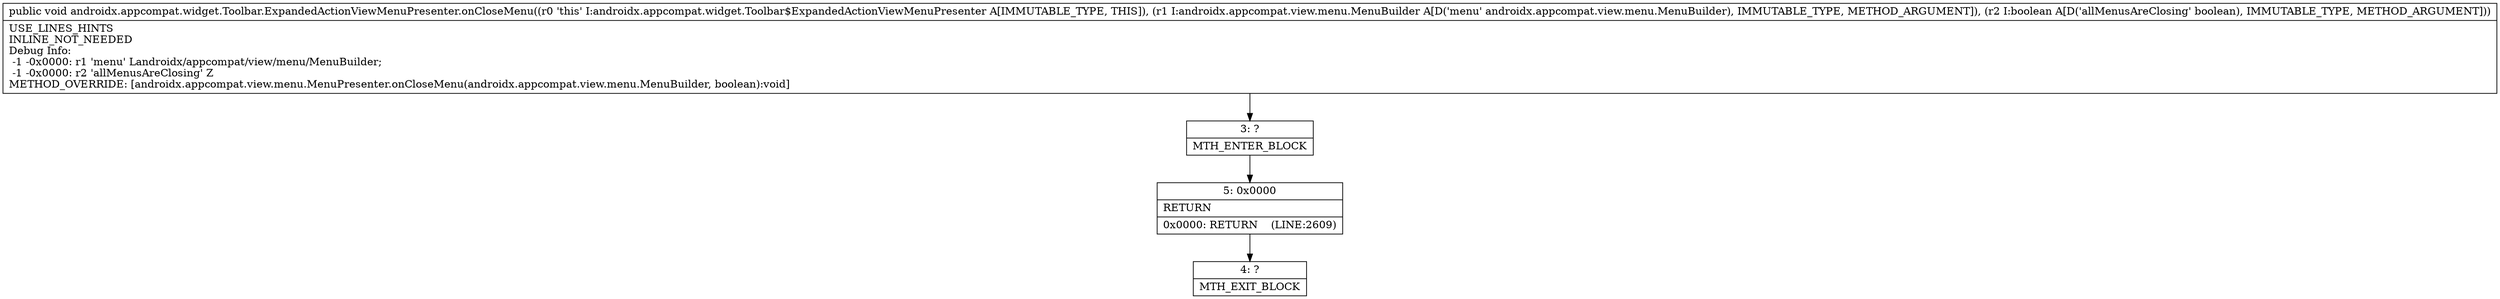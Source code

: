 digraph "CFG forandroidx.appcompat.widget.Toolbar.ExpandedActionViewMenuPresenter.onCloseMenu(Landroidx\/appcompat\/view\/menu\/MenuBuilder;Z)V" {
Node_3 [shape=record,label="{3\:\ ?|MTH_ENTER_BLOCK\l}"];
Node_5 [shape=record,label="{5\:\ 0x0000|RETURN\l|0x0000: RETURN    (LINE:2609)\l}"];
Node_4 [shape=record,label="{4\:\ ?|MTH_EXIT_BLOCK\l}"];
MethodNode[shape=record,label="{public void androidx.appcompat.widget.Toolbar.ExpandedActionViewMenuPresenter.onCloseMenu((r0 'this' I:androidx.appcompat.widget.Toolbar$ExpandedActionViewMenuPresenter A[IMMUTABLE_TYPE, THIS]), (r1 I:androidx.appcompat.view.menu.MenuBuilder A[D('menu' androidx.appcompat.view.menu.MenuBuilder), IMMUTABLE_TYPE, METHOD_ARGUMENT]), (r2 I:boolean A[D('allMenusAreClosing' boolean), IMMUTABLE_TYPE, METHOD_ARGUMENT]))  | USE_LINES_HINTS\lINLINE_NOT_NEEDED\lDebug Info:\l  \-1 \-0x0000: r1 'menu' Landroidx\/appcompat\/view\/menu\/MenuBuilder;\l  \-1 \-0x0000: r2 'allMenusAreClosing' Z\lMETHOD_OVERRIDE: [androidx.appcompat.view.menu.MenuPresenter.onCloseMenu(androidx.appcompat.view.menu.MenuBuilder, boolean):void]\l}"];
MethodNode -> Node_3;Node_3 -> Node_5;
Node_5 -> Node_4;
}


